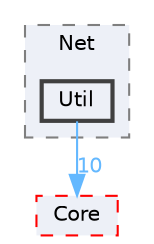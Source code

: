 digraph "Util"
{
 // INTERACTIVE_SVG=YES
 // LATEX_PDF_SIZE
  bgcolor="transparent";
  edge [fontname=Helvetica,fontsize=10,labelfontname=Helvetica,labelfontsize=10];
  node [fontname=Helvetica,fontsize=10,shape=box,height=0.2,width=0.4];
  compound=true
  subgraph clusterdir_12cbe024284aad857314e29a0c3ddbfa {
    graph [ bgcolor="#edf0f7", pencolor="grey50", label="Net", fontname=Helvetica,fontsize=10 style="filled,dashed", URL="dir_12cbe024284aad857314e29a0c3ddbfa.html",tooltip=""]
  dir_75fe08a0f2b04af11a08eec107412b23 [label="Util", fillcolor="#edf0f7", color="grey25", style="filled,bold", URL="dir_75fe08a0f2b04af11a08eec107412b23.html",tooltip=""];
  }
  dir_0e6cddcc9caa1238c7f3774224afaa45 [label="Core", fillcolor="#edf0f7", color="red", style="filled,dashed", URL="dir_0e6cddcc9caa1238c7f3774224afaa45.html",tooltip=""];
  dir_75fe08a0f2b04af11a08eec107412b23->dir_0e6cddcc9caa1238c7f3774224afaa45 [headlabel="10", labeldistance=1.5 headhref="dir_001233_000266.html" href="dir_001233_000266.html" color="steelblue1" fontcolor="steelblue1"];
}
